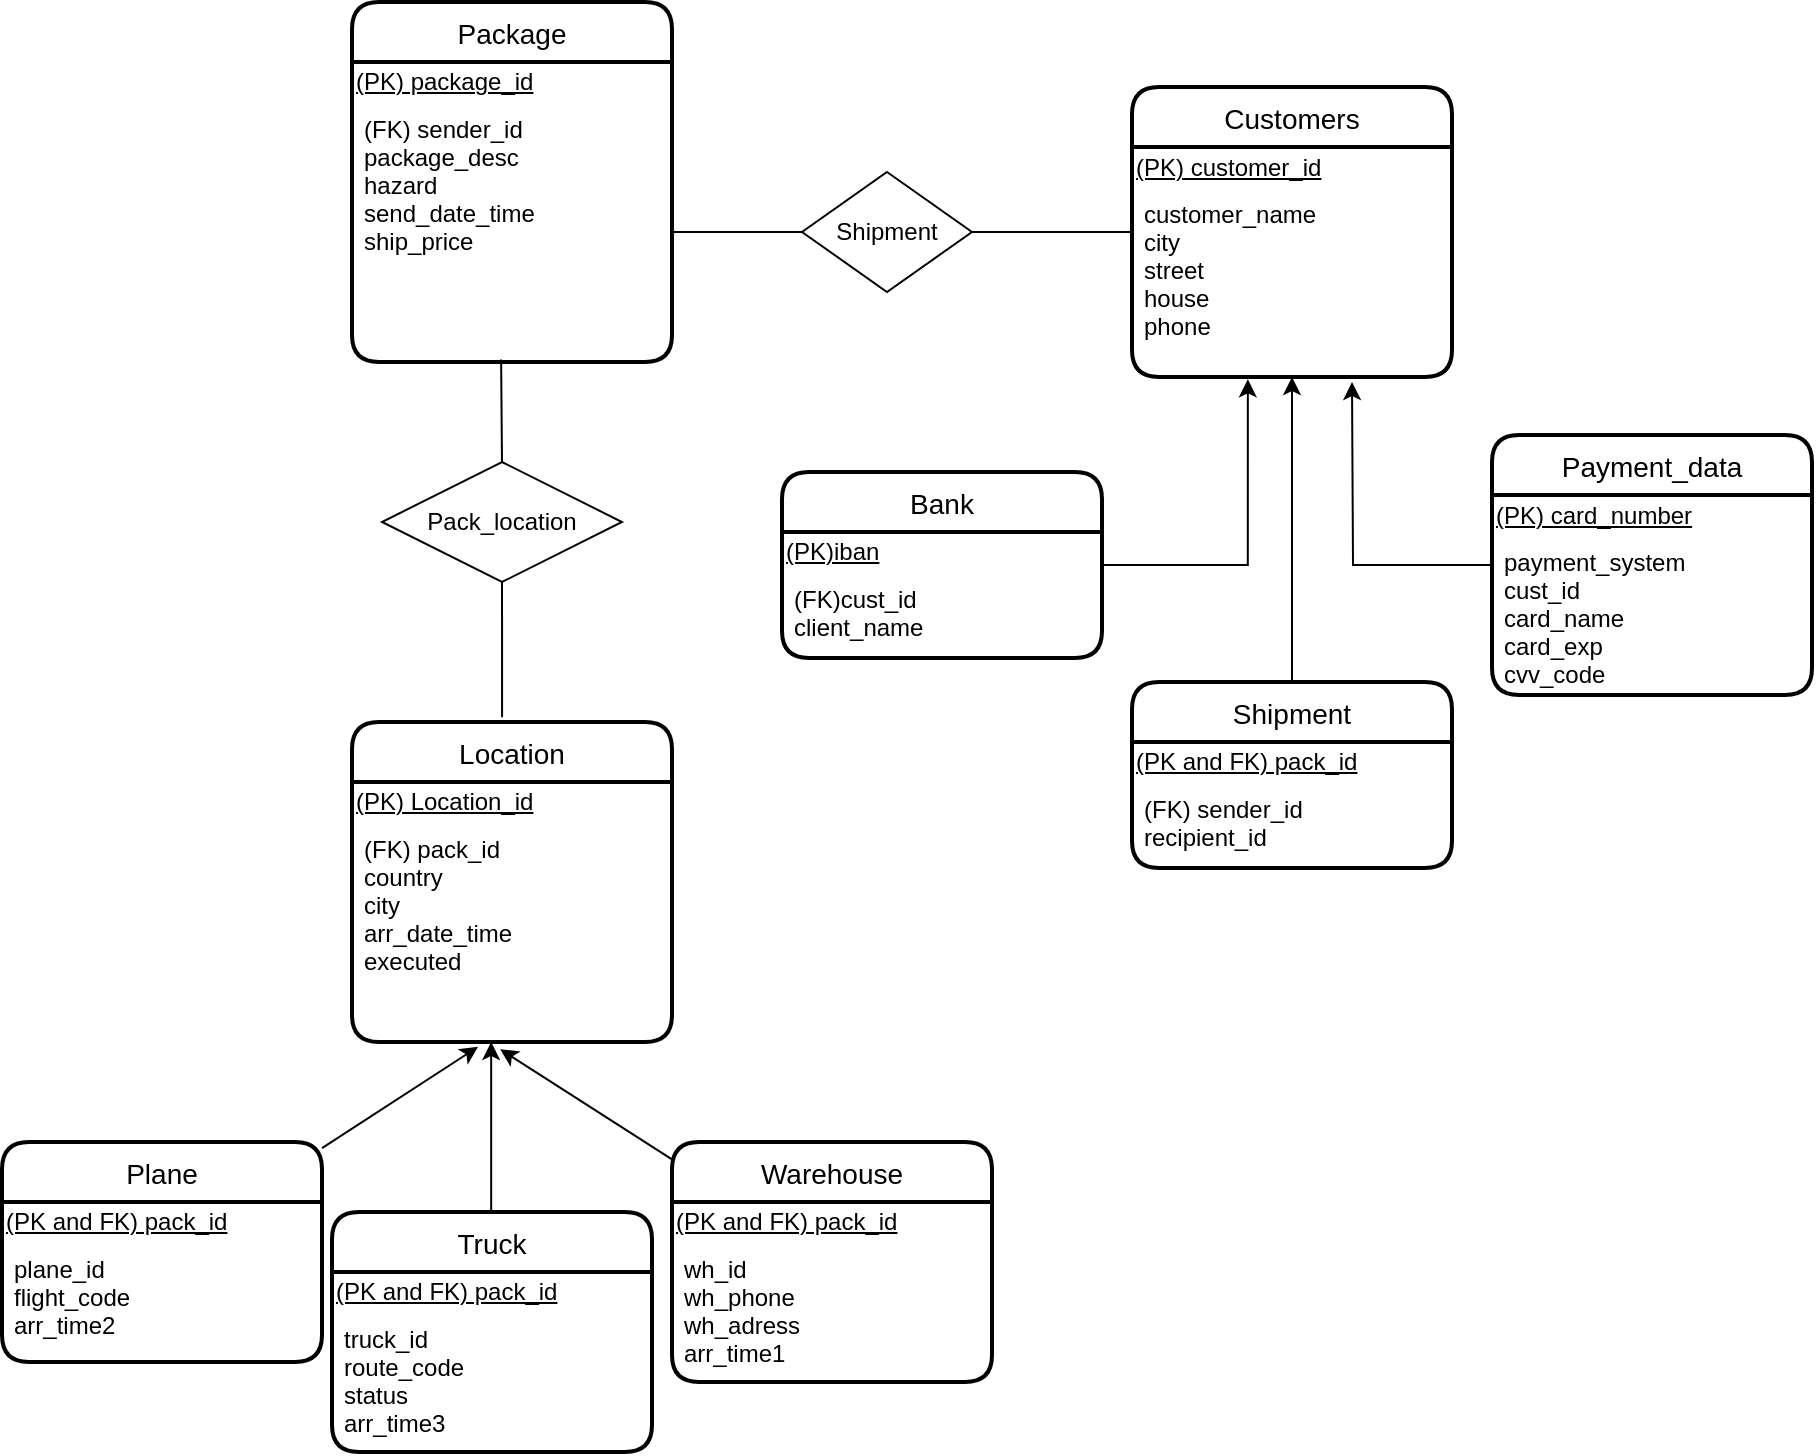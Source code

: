 <mxfile version="15.8.9" type="device"><diagram id="9yCy3t9U6qZTmoWXfACJ" name="Page-1"><mxGraphModel dx="2735" dy="734" grid="1" gridSize="5" guides="1" tooltips="1" connect="1" arrows="1" fold="1" page="1" pageScale="1" pageWidth="1654" pageHeight="2336" math="0" shadow="0"><root><mxCell id="0"/><mxCell id="1" parent="0"/><mxCell id="f-n3ouTMvn78stta7LQ8-22" value="Package" style="swimlane;childLayout=stackLayout;horizontal=1;startSize=30;horizontalStack=0;rounded=1;fontSize=14;fontStyle=0;strokeWidth=2;resizeParent=0;resizeLast=1;shadow=0;dashed=0;align=center;" parent="1" vertex="1"><mxGeometry x="-195" y="205" width="160" height="180" as="geometry"/></mxCell><mxCell id="B7x-SlJyVxgbmSHLJ-Vr-41" value="&lt;div&gt;&lt;span&gt;&lt;u&gt;(PK) package_id&lt;/u&gt;&lt;/span&gt;&lt;/div&gt;" style="text;html=1;align=left;verticalAlign=middle;resizable=0;points=[];autosize=1;strokeColor=none;fillColor=none;fontFamily=Helvetica;" parent="f-n3ouTMvn78stta7LQ8-22" vertex="1"><mxGeometry y="30" width="160" height="20" as="geometry"/></mxCell><mxCell id="f-n3ouTMvn78stta7LQ8-23" value="(FK) sender_id&#10;package_desc&#10;hazard&#10;send_date_time&#10;ship_price" style="align=left;strokeColor=none;fillColor=none;spacingLeft=4;fontSize=12;verticalAlign=top;resizable=0;rotatable=0;part=1;" parent="f-n3ouTMvn78stta7LQ8-22" vertex="1"><mxGeometry y="50" width="160" height="130" as="geometry"/></mxCell><mxCell id="f-n3ouTMvn78stta7LQ8-24" value="Customers" style="swimlane;childLayout=stackLayout;horizontal=1;startSize=30;horizontalStack=0;rounded=1;fontSize=14;fontStyle=0;strokeWidth=2;resizeParent=0;resizeLast=1;shadow=0;dashed=0;align=center;" parent="1" vertex="1"><mxGeometry x="195" y="247.5" width="160" height="145" as="geometry"/></mxCell><mxCell id="B7x-SlJyVxgbmSHLJ-Vr-40" value="&lt;u&gt;(PK) customer_id&lt;/u&gt;" style="text;html=1;align=left;verticalAlign=middle;resizable=0;points=[];autosize=1;strokeColor=none;fillColor=none;fontFamily=Helvetica;" parent="f-n3ouTMvn78stta7LQ8-24" vertex="1"><mxGeometry y="30" width="160" height="20" as="geometry"/></mxCell><mxCell id="f-n3ouTMvn78stta7LQ8-25" value="customer_name&#10;city&#10;street&#10;house&#10;phone&#10;" style="align=left;strokeColor=none;fillColor=none;spacingLeft=4;fontSize=12;verticalAlign=top;resizable=0;rotatable=0;part=1;fontStyle=0;fontFamily=Helvetica;" parent="f-n3ouTMvn78stta7LQ8-24" vertex="1"><mxGeometry y="50" width="160" height="95" as="geometry"/></mxCell><mxCell id="f-n3ouTMvn78stta7LQ8-28" value="Shipment" style="shape=rhombus;perimeter=rhombusPerimeter;whiteSpace=wrap;html=1;align=center;" parent="1" vertex="1"><mxGeometry x="30" y="290" width="85" height="60" as="geometry"/></mxCell><mxCell id="B7x-SlJyVxgbmSHLJ-Vr-37" value="Location" style="swimlane;childLayout=stackLayout;horizontal=1;startSize=30;horizontalStack=0;rounded=1;fontSize=14;fontStyle=0;strokeWidth=2;resizeParent=0;resizeLast=1;shadow=0;dashed=0;align=center;" parent="1" vertex="1"><mxGeometry x="-195" y="565" width="160" height="160" as="geometry"/></mxCell><mxCell id="B7x-SlJyVxgbmSHLJ-Vr-76" value="&lt;u&gt;(PK) Location_id&lt;/u&gt;" style="text;html=1;align=left;verticalAlign=middle;resizable=0;points=[];autosize=1;strokeColor=none;fillColor=none;fontFamily=Helvetica;" parent="B7x-SlJyVxgbmSHLJ-Vr-37" vertex="1"><mxGeometry y="30" width="160" height="20" as="geometry"/></mxCell><mxCell id="B7x-SlJyVxgbmSHLJ-Vr-38" value="(FK) pack_id&#10;country&#10;city&#10;arr_date_time&#10;executed" style="align=left;strokeColor=none;fillColor=none;spacingLeft=4;fontSize=12;verticalAlign=top;resizable=0;rotatable=0;part=1;" parent="B7x-SlJyVxgbmSHLJ-Vr-37" vertex="1"><mxGeometry y="50" width="160" height="110" as="geometry"/></mxCell><mxCell id="B7x-SlJyVxgbmSHLJ-Vr-60" style="edgeStyle=none;rounded=1;orthogonalLoop=1;jettySize=auto;html=1;entryX=0.463;entryY=1.033;entryDx=0;entryDy=0;entryPerimeter=0;fontFamily=Helvetica;" parent="1" source="B7x-SlJyVxgbmSHLJ-Vr-42" target="B7x-SlJyVxgbmSHLJ-Vr-38" edge="1"><mxGeometry relative="1" as="geometry"/></mxCell><mxCell id="B7x-SlJyVxgbmSHLJ-Vr-42" value="Warehouse" style="swimlane;childLayout=stackLayout;horizontal=1;startSize=30;horizontalStack=0;rounded=1;fontSize=14;fontStyle=0;strokeWidth=2;resizeParent=0;resizeLast=1;shadow=0;dashed=0;align=center;fontFamily=Helvetica;" parent="1" vertex="1"><mxGeometry x="-35" y="775" width="160" height="120" as="geometry"><mxRectangle x="-40" y="775" width="100" height="30" as="alternateBounds"/></mxGeometry></mxCell><mxCell id="B7x-SlJyVxgbmSHLJ-Vr-63" value="&lt;u&gt;(PK and FK) pack_id&lt;/u&gt;" style="text;html=1;align=left;verticalAlign=middle;resizable=0;points=[];autosize=1;strokeColor=none;fillColor=none;fontFamily=Helvetica;" parent="B7x-SlJyVxgbmSHLJ-Vr-42" vertex="1"><mxGeometry y="30" width="160" height="20" as="geometry"/></mxCell><mxCell id="B7x-SlJyVxgbmSHLJ-Vr-43" value="wh_id&#10;wh_phone&#10;wh_adress&#10;arr_time1" style="align=left;strokeColor=none;fillColor=none;spacingLeft=4;fontSize=12;verticalAlign=top;resizable=0;rotatable=0;part=1;fontFamily=Helvetica;" parent="B7x-SlJyVxgbmSHLJ-Vr-42" vertex="1"><mxGeometry y="50" width="160" height="70" as="geometry"/></mxCell><mxCell id="B7x-SlJyVxgbmSHLJ-Vr-44" value="Pack_location" style="shape=rhombus;perimeter=rhombusPerimeter;whiteSpace=wrap;html=1;align=center;fontFamily=Helvetica;" parent="1" vertex="1"><mxGeometry x="-180" y="435" width="120" height="60" as="geometry"/></mxCell><mxCell id="B7x-SlJyVxgbmSHLJ-Vr-51" value="" style="endArrow=none;html=1;rounded=0;fontFamily=Helvetica;entryX=0.5;entryY=0;entryDx=0;entryDy=0;exitX=0.466;exitY=0.99;exitDx=0;exitDy=0;exitPerimeter=0;" parent="1" source="f-n3ouTMvn78stta7LQ8-23" target="B7x-SlJyVxgbmSHLJ-Vr-44" edge="1"><mxGeometry relative="1" as="geometry"><mxPoint x="-230" y="400" as="sourcePoint"/><mxPoint x="-70" y="400" as="targetPoint"/></mxGeometry></mxCell><mxCell id="B7x-SlJyVxgbmSHLJ-Vr-52" value="" style="endArrow=none;html=1;rounded=0;fontFamily=Helvetica;entryX=0.469;entryY=-0.015;entryDx=0;entryDy=0;entryPerimeter=0;" parent="1" source="B7x-SlJyVxgbmSHLJ-Vr-44" target="B7x-SlJyVxgbmSHLJ-Vr-37" edge="1"><mxGeometry relative="1" as="geometry"><mxPoint x="-250" y="510" as="sourcePoint"/><mxPoint x="-90" y="510" as="targetPoint"/></mxGeometry></mxCell><mxCell id="B7x-SlJyVxgbmSHLJ-Vr-59" style="edgeStyle=none;rounded=1;orthogonalLoop=1;jettySize=auto;html=1;exitX=0.5;exitY=0;exitDx=0;exitDy=0;fontFamily=Helvetica;" parent="1" edge="1"><mxGeometry relative="1" as="geometry"><mxPoint x="-125.42" y="725" as="targetPoint"/><mxPoint x="-125.42" y="810" as="sourcePoint"/></mxGeometry></mxCell><mxCell id="B7x-SlJyVxgbmSHLJ-Vr-75" style="edgeStyle=none;rounded=1;orthogonalLoop=1;jettySize=auto;html=1;entryX=0.394;entryY=1.022;entryDx=0;entryDy=0;entryPerimeter=0;fontFamily=Helvetica;" parent="1" source="B7x-SlJyVxgbmSHLJ-Vr-71" target="B7x-SlJyVxgbmSHLJ-Vr-38" edge="1"><mxGeometry relative="1" as="geometry"/></mxCell><mxCell id="B7x-SlJyVxgbmSHLJ-Vr-71" value="Plane" style="swimlane;childLayout=stackLayout;horizontal=1;startSize=30;horizontalStack=0;rounded=1;fontSize=14;fontStyle=0;strokeWidth=2;resizeParent=0;resizeLast=1;shadow=0;dashed=0;align=center;fontFamily=Helvetica;" parent="1" vertex="1"><mxGeometry x="-370" y="775" width="160" height="110" as="geometry"/></mxCell><mxCell id="B7x-SlJyVxgbmSHLJ-Vr-74" value="&lt;u&gt;(PK and FK) pack_id&lt;/u&gt;" style="text;html=1;align=left;verticalAlign=middle;resizable=0;points=[];autosize=1;strokeColor=none;fillColor=none;fontFamily=Helvetica;" parent="B7x-SlJyVxgbmSHLJ-Vr-71" vertex="1"><mxGeometry y="30" width="160" height="20" as="geometry"/></mxCell><mxCell id="B7x-SlJyVxgbmSHLJ-Vr-72" value="plane_id&#10;flight_code&#10;arr_time2" style="align=left;strokeColor=none;fillColor=none;spacingLeft=4;fontSize=12;verticalAlign=top;resizable=0;rotatable=0;part=1;fontFamily=Helvetica;" parent="B7x-SlJyVxgbmSHLJ-Vr-71" vertex="1"><mxGeometry y="50" width="160" height="60" as="geometry"/></mxCell><mxCell id="l6N-5vnDlZ_N843S_GoR-19" style="edgeStyle=orthogonalEdgeStyle;rounded=0;orthogonalLoop=1;jettySize=auto;html=1;entryX=0.5;entryY=1;entryDx=0;entryDy=0;" edge="1" parent="1" source="l6N-5vnDlZ_N843S_GoR-1" target="f-n3ouTMvn78stta7LQ8-25"><mxGeometry relative="1" as="geometry"/></mxCell><mxCell id="l6N-5vnDlZ_N843S_GoR-1" value="Shipment" style="swimlane;childLayout=stackLayout;horizontal=1;startSize=30;horizontalStack=0;rounded=1;fontSize=14;fontStyle=0;strokeWidth=2;resizeParent=0;resizeLast=1;shadow=0;dashed=0;align=center;" vertex="1" parent="1"><mxGeometry x="195" y="545" width="160" height="93" as="geometry"/></mxCell><mxCell id="l6N-5vnDlZ_N843S_GoR-2" value="&lt;div&gt;&lt;span&gt;&lt;u&gt;(PK and FK) pack_id&lt;/u&gt;&lt;/span&gt;&lt;/div&gt;" style="text;html=1;align=left;verticalAlign=middle;resizable=0;points=[];autosize=1;strokeColor=none;fillColor=none;fontFamily=Helvetica;" vertex="1" parent="l6N-5vnDlZ_N843S_GoR-1"><mxGeometry y="30" width="160" height="20" as="geometry"/></mxCell><mxCell id="l6N-5vnDlZ_N843S_GoR-3" value="(FK) sender_id&#10;recipient_id" style="align=left;strokeColor=none;fillColor=none;spacingLeft=4;fontSize=12;verticalAlign=top;resizable=0;rotatable=0;part=1;" vertex="1" parent="l6N-5vnDlZ_N843S_GoR-1"><mxGeometry y="50" width="160" height="43" as="geometry"/></mxCell><mxCell id="l6N-5vnDlZ_N843S_GoR-21" style="edgeStyle=orthogonalEdgeStyle;rounded=0;orthogonalLoop=1;jettySize=auto;html=1;" edge="1" parent="1" source="l6N-5vnDlZ_N843S_GoR-8"><mxGeometry relative="1" as="geometry"><mxPoint x="305" y="395" as="targetPoint"/></mxGeometry></mxCell><mxCell id="l6N-5vnDlZ_N843S_GoR-8" value="Payment_data" style="swimlane;childLayout=stackLayout;horizontal=1;startSize=30;horizontalStack=0;rounded=1;fontSize=14;fontStyle=0;strokeWidth=2;resizeParent=0;resizeLast=1;shadow=0;dashed=0;align=center;" vertex="1" parent="1"><mxGeometry x="375" y="421.5" width="160" height="130" as="geometry"/></mxCell><mxCell id="l6N-5vnDlZ_N843S_GoR-9" value="&lt;div&gt;&lt;span&gt;&lt;u&gt;(PK) card_number&lt;/u&gt;&lt;/span&gt;&lt;/div&gt;" style="text;html=1;align=left;verticalAlign=middle;resizable=0;points=[];autosize=1;strokeColor=none;fillColor=none;fontFamily=Helvetica;" vertex="1" parent="l6N-5vnDlZ_N843S_GoR-8"><mxGeometry y="30" width="160" height="20" as="geometry"/></mxCell><mxCell id="l6N-5vnDlZ_N843S_GoR-10" value="payment_system&#10;cust_id&#10;card_name&#10;card_exp&#10;cvv_code" style="align=left;strokeColor=none;fillColor=none;spacingLeft=4;fontSize=12;verticalAlign=top;resizable=0;rotatable=0;part=1;" vertex="1" parent="l6N-5vnDlZ_N843S_GoR-8"><mxGeometry y="50" width="160" height="80" as="geometry"/></mxCell><mxCell id="l6N-5vnDlZ_N843S_GoR-22" style="edgeStyle=orthogonalEdgeStyle;rounded=0;orthogonalLoop=1;jettySize=auto;html=1;entryX=0.362;entryY=1.012;entryDx=0;entryDy=0;entryPerimeter=0;" edge="1" parent="1" source="l6N-5vnDlZ_N843S_GoR-11" target="f-n3ouTMvn78stta7LQ8-25"><mxGeometry relative="1" as="geometry"/></mxCell><mxCell id="l6N-5vnDlZ_N843S_GoR-11" value="Bank" style="swimlane;childLayout=stackLayout;horizontal=1;startSize=30;horizontalStack=0;rounded=1;fontSize=14;fontStyle=0;strokeWidth=2;resizeParent=0;resizeLast=1;shadow=0;dashed=0;align=center;" vertex="1" parent="1"><mxGeometry x="20" y="440" width="160" height="93" as="geometry"/></mxCell><mxCell id="l6N-5vnDlZ_N843S_GoR-12" value="&lt;u&gt;(PK)iban&lt;/u&gt;" style="text;html=1;align=left;verticalAlign=middle;resizable=0;points=[];autosize=1;strokeColor=none;fillColor=none;fontFamily=Helvetica;" vertex="1" parent="l6N-5vnDlZ_N843S_GoR-11"><mxGeometry y="30" width="160" height="20" as="geometry"/></mxCell><mxCell id="l6N-5vnDlZ_N843S_GoR-13" value="(FK)cust_id&#10;client_name" style="align=left;strokeColor=none;fillColor=none;spacingLeft=4;fontSize=12;verticalAlign=top;resizable=0;rotatable=0;part=1;" vertex="1" parent="l6N-5vnDlZ_N843S_GoR-11"><mxGeometry y="50" width="160" height="43" as="geometry"/></mxCell><mxCell id="l6N-5vnDlZ_N843S_GoR-16" value="Truck" style="swimlane;childLayout=stackLayout;horizontal=1;startSize=30;horizontalStack=0;rounded=1;fontSize=14;fontStyle=0;strokeWidth=2;resizeParent=0;resizeLast=1;shadow=0;dashed=0;align=center;fontFamily=Helvetica;" vertex="1" parent="1"><mxGeometry x="-205" y="810" width="160" height="120" as="geometry"/></mxCell><mxCell id="l6N-5vnDlZ_N843S_GoR-17" value="&lt;u&gt;(PK and FK) pack_id&lt;/u&gt;" style="text;html=1;align=left;verticalAlign=middle;resizable=0;points=[];autosize=1;strokeColor=none;fillColor=none;fontFamily=Helvetica;" vertex="1" parent="l6N-5vnDlZ_N843S_GoR-16"><mxGeometry y="30" width="160" height="20" as="geometry"/></mxCell><mxCell id="l6N-5vnDlZ_N843S_GoR-18" value="truck_id&#10;route_code&#10;status&#10;arr_time3" style="align=left;strokeColor=none;fillColor=none;spacingLeft=4;fontSize=12;verticalAlign=top;resizable=0;rotatable=0;part=1;fontFamily=Helvetica;" vertex="1" parent="l6N-5vnDlZ_N843S_GoR-16"><mxGeometry y="50" width="160" height="70" as="geometry"/></mxCell><mxCell id="l6N-5vnDlZ_N843S_GoR-25" value="" style="endArrow=none;html=1;rounded=0;entryX=0;entryY=0.5;entryDx=0;entryDy=0;exitX=1;exitY=0.5;exitDx=0;exitDy=0;" edge="1" parent="1" source="f-n3ouTMvn78stta7LQ8-28" target="f-n3ouTMvn78stta7LQ8-24"><mxGeometry width="50" height="50" relative="1" as="geometry"><mxPoint x="110" y="370" as="sourcePoint"/><mxPoint x="160" y="320" as="targetPoint"/></mxGeometry></mxCell><mxCell id="l6N-5vnDlZ_N843S_GoR-26" value="" style="endArrow=none;html=1;rounded=0;" edge="1" parent="1" source="f-n3ouTMvn78stta7LQ8-23"><mxGeometry width="50" height="50" relative="1" as="geometry"><mxPoint x="-20" y="370" as="sourcePoint"/><mxPoint x="30" y="320" as="targetPoint"/></mxGeometry></mxCell></root></mxGraphModel></diagram></mxfile>